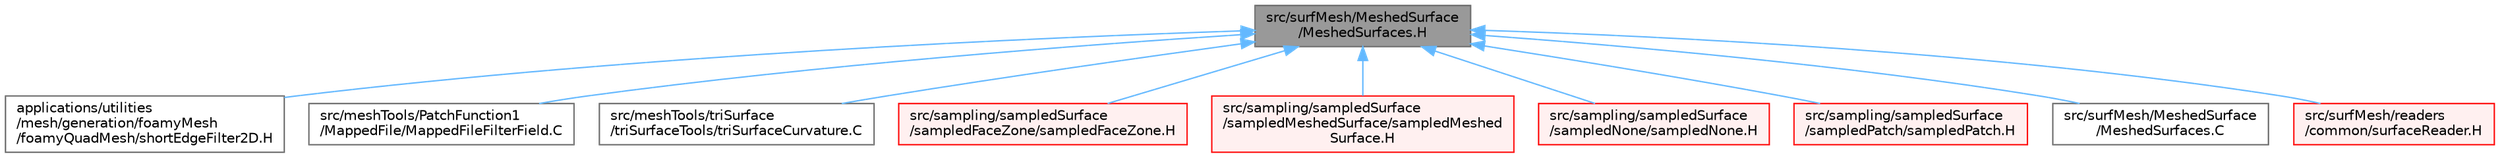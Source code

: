 digraph "src/surfMesh/MeshedSurface/MeshedSurfaces.H"
{
 // LATEX_PDF_SIZE
  bgcolor="transparent";
  edge [fontname=Helvetica,fontsize=10,labelfontname=Helvetica,labelfontsize=10];
  node [fontname=Helvetica,fontsize=10,shape=box,height=0.2,width=0.4];
  Node1 [id="Node000001",label="src/surfMesh/MeshedSurface\l/MeshedSurfaces.H",height=0.2,width=0.4,color="gray40", fillcolor="grey60", style="filled", fontcolor="black",tooltip=" "];
  Node1 -> Node2 [id="edge1_Node000001_Node000002",dir="back",color="steelblue1",style="solid",tooltip=" "];
  Node2 [id="Node000002",label="applications/utilities\l/mesh/generation/foamyMesh\l/foamyQuadMesh/shortEdgeFilter2D.H",height=0.2,width=0.4,color="grey40", fillcolor="white", style="filled",URL="$shortEdgeFilter2D_8H.html",tooltip=" "];
  Node1 -> Node3 [id="edge2_Node000001_Node000003",dir="back",color="steelblue1",style="solid",tooltip=" "];
  Node3 [id="Node000003",label="src/meshTools/PatchFunction1\l/MappedFile/MappedFileFilterField.C",height=0.2,width=0.4,color="grey40", fillcolor="white", style="filled",URL="$MappedFileFilterField_8C.html",tooltip=" "];
  Node1 -> Node4 [id="edge3_Node000001_Node000004",dir="back",color="steelblue1",style="solid",tooltip=" "];
  Node4 [id="Node000004",label="src/meshTools/triSurface\l/triSurfaceTools/triSurfaceCurvature.C",height=0.2,width=0.4,color="grey40", fillcolor="white", style="filled",URL="$triSurfaceCurvature_8C.html",tooltip=" "];
  Node1 -> Node5 [id="edge4_Node000001_Node000005",dir="back",color="steelblue1",style="solid",tooltip=" "];
  Node5 [id="Node000005",label="src/sampling/sampledSurface\l/sampledFaceZone/sampledFaceZone.H",height=0.2,width=0.4,color="red", fillcolor="#FFF0F0", style="filled",URL="$sampledFaceZone_8H.html",tooltip=" "];
  Node1 -> Node8 [id="edge5_Node000001_Node000008",dir="back",color="steelblue1",style="solid",tooltip=" "];
  Node8 [id="Node000008",label="src/sampling/sampledSurface\l/sampledMeshedSurface/sampledMeshed\lSurface.H",height=0.2,width=0.4,color="red", fillcolor="#FFF0F0", style="filled",URL="$sampledMeshedSurface_8H.html",tooltip=" "];
  Node1 -> Node13 [id="edge6_Node000001_Node000013",dir="back",color="steelblue1",style="solid",tooltip=" "];
  Node13 [id="Node000013",label="src/sampling/sampledSurface\l/sampledNone/sampledNone.H",height=0.2,width=0.4,color="red", fillcolor="#FFF0F0", style="filled",URL="$sampledNone_8H.html",tooltip=" "];
  Node1 -> Node15 [id="edge7_Node000001_Node000015",dir="back",color="steelblue1",style="solid",tooltip=" "];
  Node15 [id="Node000015",label="src/sampling/sampledSurface\l/sampledPatch/sampledPatch.H",height=0.2,width=0.4,color="red", fillcolor="#FFF0F0", style="filled",URL="$sampledPatch_8H.html",tooltip=" "];
  Node1 -> Node21 [id="edge8_Node000001_Node000021",dir="back",color="steelblue1",style="solid",tooltip=" "];
  Node21 [id="Node000021",label="src/surfMesh/MeshedSurface\l/MeshedSurfaces.C",height=0.2,width=0.4,color="grey40", fillcolor="white", style="filled",URL="$MeshedSurfaces_8C.html",tooltip=" "];
  Node1 -> Node22 [id="edge9_Node000001_Node000022",dir="back",color="steelblue1",style="solid",tooltip=" "];
  Node22 [id="Node000022",label="src/surfMesh/readers\l/common/surfaceReader.H",height=0.2,width=0.4,color="red", fillcolor="#FFF0F0", style="filled",URL="$surfaceReader_8H.html",tooltip=" "];
}
